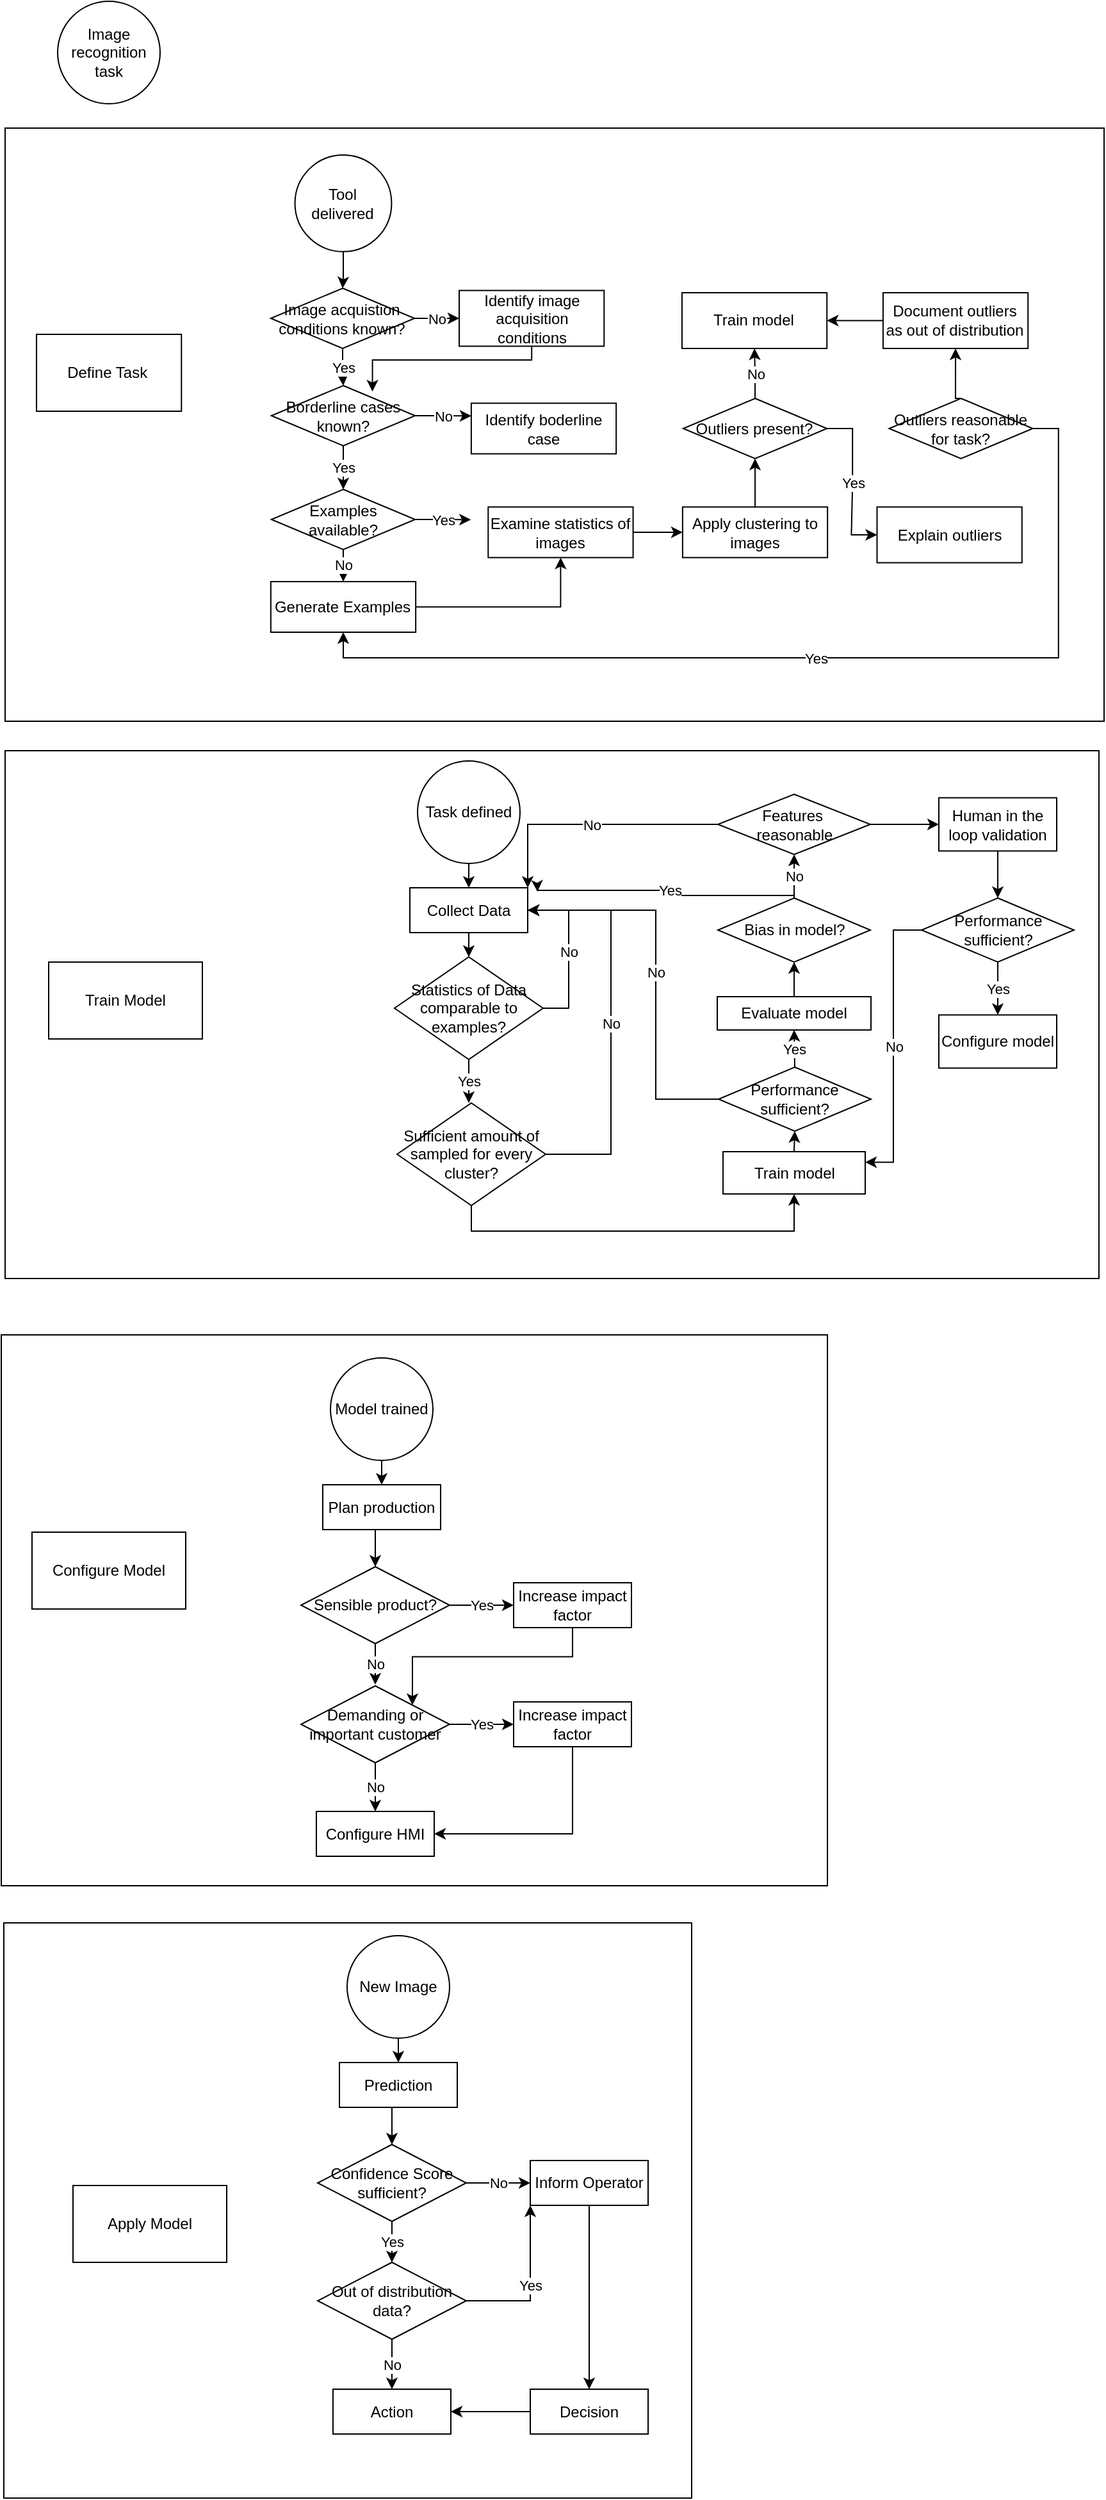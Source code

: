 <mxfile version="24.8.6">
  <diagram id="C5RBs43oDa-KdzZeNtuy" name="Page-1">
    <mxGraphModel dx="1572" dy="1022" grid="0" gridSize="10" guides="1" tooltips="1" connect="1" arrows="1" fold="1" page="1" pageScale="1" pageWidth="827" pageHeight="1169" math="0" shadow="0">
      <root>
        <mxCell id="WIyWlLk6GJQsqaUBKTNV-0" />
        <mxCell id="WIyWlLk6GJQsqaUBKTNV-1" parent="WIyWlLk6GJQsqaUBKTNV-0" />
        <mxCell id="RzqzO9-HQequwZ4lyPk2-33" value="" style="group" vertex="1" connectable="0" parent="WIyWlLk6GJQsqaUBKTNV-1">
          <mxGeometry x="133" y="1518" width="537" height="449" as="geometry" />
        </mxCell>
        <mxCell id="RzqzO9-HQequwZ4lyPk2-32" value="" style="rounded=0;whiteSpace=wrap;html=1;" vertex="1" parent="RzqzO9-HQequwZ4lyPk2-33">
          <mxGeometry width="537" height="449" as="geometry" />
        </mxCell>
        <mxCell id="RzqzO9-HQequwZ4lyPk2-4" value="Apply Model" style="rounded=0;whiteSpace=wrap;html=1;" vertex="1" parent="RzqzO9-HQequwZ4lyPk2-33">
          <mxGeometry x="54" y="205" width="120" height="60" as="geometry" />
        </mxCell>
        <mxCell id="RzqzO9-HQequwZ4lyPk2-19" style="edgeStyle=orthogonalEdgeStyle;rounded=0;orthogonalLoop=1;jettySize=auto;html=1;exitX=0.5;exitY=1;exitDx=0;exitDy=0;entryX=0.5;entryY=0;entryDx=0;entryDy=0;" edge="1" parent="RzqzO9-HQequwZ4lyPk2-33" source="RzqzO9-HQequwZ4lyPk2-8" target="RzqzO9-HQequwZ4lyPk2-9">
          <mxGeometry relative="1" as="geometry" />
        </mxCell>
        <mxCell id="RzqzO9-HQequwZ4lyPk2-8" value="New Image" style="ellipse;whiteSpace=wrap;html=1;aspect=fixed;" vertex="1" parent="RzqzO9-HQequwZ4lyPk2-33">
          <mxGeometry x="268" y="10" width="80" height="80" as="geometry" />
        </mxCell>
        <mxCell id="RzqzO9-HQequwZ4lyPk2-18" style="edgeStyle=orthogonalEdgeStyle;rounded=0;orthogonalLoop=1;jettySize=auto;html=1;exitX=0.5;exitY=1;exitDx=0;exitDy=0;entryX=0.5;entryY=0;entryDx=0;entryDy=0;" edge="1" parent="RzqzO9-HQequwZ4lyPk2-33" source="RzqzO9-HQequwZ4lyPk2-9" target="RzqzO9-HQequwZ4lyPk2-10">
          <mxGeometry relative="1" as="geometry" />
        </mxCell>
        <mxCell id="RzqzO9-HQequwZ4lyPk2-9" value="Prediction" style="rounded=0;whiteSpace=wrap;html=1;" vertex="1" parent="RzqzO9-HQequwZ4lyPk2-33">
          <mxGeometry x="262" y="109" width="92" height="35" as="geometry" />
        </mxCell>
        <mxCell id="RzqzO9-HQequwZ4lyPk2-14" value="No" style="edgeStyle=orthogonalEdgeStyle;rounded=0;orthogonalLoop=1;jettySize=auto;html=1;exitX=1;exitY=0.5;exitDx=0;exitDy=0;entryX=0;entryY=0.5;entryDx=0;entryDy=0;" edge="1" parent="RzqzO9-HQequwZ4lyPk2-33" source="RzqzO9-HQequwZ4lyPk2-10" target="RzqzO9-HQequwZ4lyPk2-12">
          <mxGeometry relative="1" as="geometry" />
        </mxCell>
        <mxCell id="RzqzO9-HQequwZ4lyPk2-111" value="Yes" style="edgeStyle=orthogonalEdgeStyle;rounded=0;orthogonalLoop=1;jettySize=auto;html=1;exitX=0.5;exitY=1;exitDx=0;exitDy=0;entryX=0.5;entryY=0;entryDx=0;entryDy=0;" edge="1" parent="RzqzO9-HQequwZ4lyPk2-33" source="RzqzO9-HQequwZ4lyPk2-10" target="RzqzO9-HQequwZ4lyPk2-109">
          <mxGeometry relative="1" as="geometry" />
        </mxCell>
        <mxCell id="RzqzO9-HQequwZ4lyPk2-10" value="Confidence Score sufficient?" style="rhombus;whiteSpace=wrap;html=1;" vertex="1" parent="RzqzO9-HQequwZ4lyPk2-33">
          <mxGeometry x="245" y="173" width="116" height="60" as="geometry" />
        </mxCell>
        <mxCell id="RzqzO9-HQequwZ4lyPk2-11" value="Action" style="rounded=0;whiteSpace=wrap;html=1;" vertex="1" parent="RzqzO9-HQequwZ4lyPk2-33">
          <mxGeometry x="257" y="364" width="92" height="35" as="geometry" />
        </mxCell>
        <mxCell id="RzqzO9-HQequwZ4lyPk2-16" style="edgeStyle=orthogonalEdgeStyle;rounded=0;orthogonalLoop=1;jettySize=auto;html=1;exitX=0.5;exitY=1;exitDx=0;exitDy=0;entryX=0.5;entryY=0;entryDx=0;entryDy=0;" edge="1" parent="RzqzO9-HQequwZ4lyPk2-33" source="RzqzO9-HQequwZ4lyPk2-12" target="RzqzO9-HQequwZ4lyPk2-13">
          <mxGeometry relative="1" as="geometry" />
        </mxCell>
        <mxCell id="RzqzO9-HQequwZ4lyPk2-12" value="Inform Operator" style="rounded=0;whiteSpace=wrap;html=1;" vertex="1" parent="RzqzO9-HQequwZ4lyPk2-33">
          <mxGeometry x="411" y="185.5" width="92" height="35" as="geometry" />
        </mxCell>
        <mxCell id="RzqzO9-HQequwZ4lyPk2-17" style="edgeStyle=orthogonalEdgeStyle;rounded=0;orthogonalLoop=1;jettySize=auto;html=1;exitX=0;exitY=0.5;exitDx=0;exitDy=0;entryX=1;entryY=0.5;entryDx=0;entryDy=0;" edge="1" parent="RzqzO9-HQequwZ4lyPk2-33" source="RzqzO9-HQequwZ4lyPk2-13" target="RzqzO9-HQequwZ4lyPk2-11">
          <mxGeometry relative="1" as="geometry" />
        </mxCell>
        <mxCell id="RzqzO9-HQequwZ4lyPk2-13" value="Decision" style="rounded=0;whiteSpace=wrap;html=1;" vertex="1" parent="RzqzO9-HQequwZ4lyPk2-33">
          <mxGeometry x="411" y="364" width="92" height="35" as="geometry" />
        </mxCell>
        <mxCell id="RzqzO9-HQequwZ4lyPk2-110" value="Yes" style="edgeStyle=orthogonalEdgeStyle;rounded=0;orthogonalLoop=1;jettySize=auto;html=1;exitX=1;exitY=0.5;exitDx=0;exitDy=0;entryX=0;entryY=1;entryDx=0;entryDy=0;" edge="1" parent="RzqzO9-HQequwZ4lyPk2-33" source="RzqzO9-HQequwZ4lyPk2-109" target="RzqzO9-HQequwZ4lyPk2-12">
          <mxGeometry relative="1" as="geometry" />
        </mxCell>
        <mxCell id="RzqzO9-HQequwZ4lyPk2-112" value="No" style="edgeStyle=orthogonalEdgeStyle;rounded=0;orthogonalLoop=1;jettySize=auto;html=1;exitX=0.5;exitY=1;exitDx=0;exitDy=0;entryX=0.5;entryY=0;entryDx=0;entryDy=0;" edge="1" parent="RzqzO9-HQequwZ4lyPk2-33" source="RzqzO9-HQequwZ4lyPk2-109" target="RzqzO9-HQequwZ4lyPk2-11">
          <mxGeometry relative="1" as="geometry" />
        </mxCell>
        <mxCell id="RzqzO9-HQequwZ4lyPk2-109" value="Out of distribution data?" style="rhombus;whiteSpace=wrap;html=1;" vertex="1" parent="RzqzO9-HQequwZ4lyPk2-33">
          <mxGeometry x="245" y="265" width="116" height="60" as="geometry" />
        </mxCell>
        <mxCell id="RzqzO9-HQequwZ4lyPk2-69" value="" style="group" vertex="1" connectable="0" parent="WIyWlLk6GJQsqaUBKTNV-1">
          <mxGeometry x="134" y="603" width="854" height="412" as="geometry" />
        </mxCell>
        <mxCell id="RzqzO9-HQequwZ4lyPk2-68" value="" style="rounded=0;whiteSpace=wrap;html=1;" vertex="1" parent="RzqzO9-HQequwZ4lyPk2-69">
          <mxGeometry width="854" height="412" as="geometry" />
        </mxCell>
        <mxCell id="V6FdQHSJsidJlQXu2uGN-6" value="Train Model" style="rounded=0;whiteSpace=wrap;html=1;" parent="RzqzO9-HQequwZ4lyPk2-69" vertex="1">
          <mxGeometry x="34" y="165" width="120" height="60" as="geometry" />
        </mxCell>
        <mxCell id="RzqzO9-HQequwZ4lyPk2-20" style="edgeStyle=orthogonalEdgeStyle;rounded=0;orthogonalLoop=1;jettySize=auto;html=1;exitX=0.5;exitY=1;exitDx=0;exitDy=0;entryX=0.5;entryY=0;entryDx=0;entryDy=0;" edge="1" parent="RzqzO9-HQequwZ4lyPk2-69" source="RzqzO9-HQequwZ4lyPk2-21" target="RzqzO9-HQequwZ4lyPk2-23">
          <mxGeometry relative="1" as="geometry" />
        </mxCell>
        <mxCell id="RzqzO9-HQequwZ4lyPk2-21" value="Task defined" style="ellipse;whiteSpace=wrap;html=1;aspect=fixed;" vertex="1" parent="RzqzO9-HQequwZ4lyPk2-69">
          <mxGeometry x="322" y="8" width="80" height="80" as="geometry" />
        </mxCell>
        <mxCell id="RzqzO9-HQequwZ4lyPk2-22" style="edgeStyle=orthogonalEdgeStyle;rounded=0;orthogonalLoop=1;jettySize=auto;html=1;exitX=0.5;exitY=1;exitDx=0;exitDy=0;entryX=0.5;entryY=0;entryDx=0;entryDy=0;" edge="1" parent="RzqzO9-HQequwZ4lyPk2-69" source="RzqzO9-HQequwZ4lyPk2-23" target="RzqzO9-HQequwZ4lyPk2-26">
          <mxGeometry relative="1" as="geometry" />
        </mxCell>
        <mxCell id="RzqzO9-HQequwZ4lyPk2-23" value="Collect Data" style="rounded=0;whiteSpace=wrap;html=1;" vertex="1" parent="RzqzO9-HQequwZ4lyPk2-69">
          <mxGeometry x="316" y="107" width="92" height="35" as="geometry" />
        </mxCell>
        <mxCell id="RzqzO9-HQequwZ4lyPk2-24" value="No" style="edgeStyle=orthogonalEdgeStyle;rounded=0;orthogonalLoop=1;jettySize=auto;html=1;exitX=1;exitY=0.5;exitDx=0;exitDy=0;entryX=1;entryY=0.5;entryDx=0;entryDy=0;" edge="1" parent="RzqzO9-HQequwZ4lyPk2-69" source="RzqzO9-HQequwZ4lyPk2-26" target="RzqzO9-HQequwZ4lyPk2-23">
          <mxGeometry relative="1" as="geometry">
            <mxPoint x="465" y="201" as="targetPoint" />
          </mxGeometry>
        </mxCell>
        <mxCell id="RzqzO9-HQequwZ4lyPk2-25" value="Yes" style="edgeStyle=orthogonalEdgeStyle;rounded=0;orthogonalLoop=1;jettySize=auto;html=1;exitX=0.5;exitY=1;exitDx=0;exitDy=0;entryX=0.5;entryY=0;entryDx=0;entryDy=0;" edge="1" parent="RzqzO9-HQequwZ4lyPk2-69" source="RzqzO9-HQequwZ4lyPk2-26">
          <mxGeometry relative="1" as="geometry">
            <mxPoint x="362" y="275" as="targetPoint" />
          </mxGeometry>
        </mxCell>
        <mxCell id="RzqzO9-HQequwZ4lyPk2-26" value="Statistics of Data comparable to examples?" style="rhombus;whiteSpace=wrap;html=1;" vertex="1" parent="RzqzO9-HQequwZ4lyPk2-69">
          <mxGeometry x="304" y="161" width="116" height="80" as="geometry" />
        </mxCell>
        <mxCell id="RzqzO9-HQequwZ4lyPk2-36" value="No" style="edgeStyle=orthogonalEdgeStyle;rounded=0;orthogonalLoop=1;jettySize=auto;html=1;exitX=1;exitY=0.5;exitDx=0;exitDy=0;entryX=1;entryY=0.5;entryDx=0;entryDy=0;" edge="1" parent="RzqzO9-HQequwZ4lyPk2-69" source="RzqzO9-HQequwZ4lyPk2-34" target="RzqzO9-HQequwZ4lyPk2-23">
          <mxGeometry relative="1" as="geometry">
            <Array as="points">
              <mxPoint x="473" y="315" />
              <mxPoint x="473" y="125" />
            </Array>
          </mxGeometry>
        </mxCell>
        <mxCell id="RzqzO9-HQequwZ4lyPk2-38" style="edgeStyle=orthogonalEdgeStyle;rounded=0;orthogonalLoop=1;jettySize=auto;html=1;exitX=0.5;exitY=1;exitDx=0;exitDy=0;entryX=0.5;entryY=1;entryDx=0;entryDy=0;" edge="1" parent="RzqzO9-HQequwZ4lyPk2-69" source="RzqzO9-HQequwZ4lyPk2-34" target="RzqzO9-HQequwZ4lyPk2-37">
          <mxGeometry relative="1" as="geometry" />
        </mxCell>
        <mxCell id="RzqzO9-HQequwZ4lyPk2-34" value="Sufficient amount of sampled for every cluster?" style="rhombus;whiteSpace=wrap;html=1;" vertex="1" parent="RzqzO9-HQequwZ4lyPk2-69">
          <mxGeometry x="306" y="275" width="116" height="80" as="geometry" />
        </mxCell>
        <mxCell id="RzqzO9-HQequwZ4lyPk2-42" style="edgeStyle=orthogonalEdgeStyle;rounded=0;orthogonalLoop=1;jettySize=auto;html=1;exitX=0.5;exitY=0;exitDx=0;exitDy=0;entryX=0.5;entryY=1;entryDx=0;entryDy=0;" edge="1" parent="RzqzO9-HQequwZ4lyPk2-69" source="RzqzO9-HQequwZ4lyPk2-37" target="RzqzO9-HQequwZ4lyPk2-39">
          <mxGeometry relative="1" as="geometry" />
        </mxCell>
        <mxCell id="RzqzO9-HQequwZ4lyPk2-37" value="Train model" style="rounded=0;whiteSpace=wrap;html=1;" vertex="1" parent="RzqzO9-HQequwZ4lyPk2-69">
          <mxGeometry x="560.5" y="313" width="111" height="33" as="geometry" />
        </mxCell>
        <mxCell id="RzqzO9-HQequwZ4lyPk2-40" value="No" style="edgeStyle=orthogonalEdgeStyle;rounded=0;orthogonalLoop=1;jettySize=auto;html=1;entryX=1;entryY=0.5;entryDx=0;entryDy=0;exitX=0;exitY=0.5;exitDx=0;exitDy=0;" edge="1" parent="RzqzO9-HQequwZ4lyPk2-69" source="RzqzO9-HQequwZ4lyPk2-39" target="RzqzO9-HQequwZ4lyPk2-23">
          <mxGeometry relative="1" as="geometry">
            <Array as="points">
              <mxPoint x="508" y="272" />
              <mxPoint x="508" y="125" />
            </Array>
          </mxGeometry>
        </mxCell>
        <mxCell id="RzqzO9-HQequwZ4lyPk2-57" value="Yes" style="edgeStyle=orthogonalEdgeStyle;rounded=0;orthogonalLoop=1;jettySize=auto;html=1;exitX=0.5;exitY=0;exitDx=0;exitDy=0;entryX=0.5;entryY=1;entryDx=0;entryDy=0;" edge="1" parent="RzqzO9-HQequwZ4lyPk2-69" source="RzqzO9-HQequwZ4lyPk2-39" target="RzqzO9-HQequwZ4lyPk2-43">
          <mxGeometry relative="1" as="geometry" />
        </mxCell>
        <mxCell id="RzqzO9-HQequwZ4lyPk2-39" value="Performance sufficient?" style="rhombus;whiteSpace=wrap;html=1;" vertex="1" parent="RzqzO9-HQequwZ4lyPk2-69">
          <mxGeometry x="557" y="247" width="119" height="50" as="geometry" />
        </mxCell>
        <mxCell id="RzqzO9-HQequwZ4lyPk2-58" style="edgeStyle=orthogonalEdgeStyle;rounded=0;orthogonalLoop=1;jettySize=auto;html=1;exitX=0.5;exitY=0;exitDx=0;exitDy=0;entryX=0.5;entryY=1;entryDx=0;entryDy=0;" edge="1" parent="RzqzO9-HQequwZ4lyPk2-69" source="RzqzO9-HQequwZ4lyPk2-43" target="RzqzO9-HQequwZ4lyPk2-45">
          <mxGeometry relative="1" as="geometry" />
        </mxCell>
        <mxCell id="RzqzO9-HQequwZ4lyPk2-43" value="Evaluate model" style="rounded=0;whiteSpace=wrap;html=1;" vertex="1" parent="RzqzO9-HQequwZ4lyPk2-69">
          <mxGeometry x="556" y="192" width="120" height="26" as="geometry" />
        </mxCell>
        <mxCell id="RzqzO9-HQequwZ4lyPk2-51" value="No" style="edgeStyle=orthogonalEdgeStyle;rounded=0;orthogonalLoop=1;jettySize=auto;html=1;exitX=0.5;exitY=0;exitDx=0;exitDy=0;entryX=0.5;entryY=1;entryDx=0;entryDy=0;" edge="1" parent="RzqzO9-HQequwZ4lyPk2-69" source="RzqzO9-HQequwZ4lyPk2-45" target="RzqzO9-HQequwZ4lyPk2-48">
          <mxGeometry relative="1" as="geometry" />
        </mxCell>
        <mxCell id="RzqzO9-HQequwZ4lyPk2-45" value="Bias in model?" style="rhombus;whiteSpace=wrap;html=1;" vertex="1" parent="RzqzO9-HQequwZ4lyPk2-69">
          <mxGeometry x="556.5" y="115" width="119" height="50" as="geometry" />
        </mxCell>
        <mxCell id="RzqzO9-HQequwZ4lyPk2-49" value="No" style="edgeStyle=orthogonalEdgeStyle;rounded=0;orthogonalLoop=1;jettySize=auto;html=1;entryX=1;entryY=0;entryDx=0;entryDy=0;" edge="1" parent="RzqzO9-HQequwZ4lyPk2-69" source="RzqzO9-HQequwZ4lyPk2-48" target="RzqzO9-HQequwZ4lyPk2-23">
          <mxGeometry relative="1" as="geometry" />
        </mxCell>
        <mxCell id="RzqzO9-HQequwZ4lyPk2-53" value="" style="edgeStyle=orthogonalEdgeStyle;rounded=0;orthogonalLoop=1;jettySize=auto;html=1;" edge="1" parent="RzqzO9-HQequwZ4lyPk2-69" source="RzqzO9-HQequwZ4lyPk2-48" target="RzqzO9-HQequwZ4lyPk2-52">
          <mxGeometry relative="1" as="geometry" />
        </mxCell>
        <mxCell id="RzqzO9-HQequwZ4lyPk2-48" value="Features&amp;nbsp;&lt;div&gt;reasonable&lt;/div&gt;" style="rhombus;whiteSpace=wrap;html=1;" vertex="1" parent="RzqzO9-HQequwZ4lyPk2-69">
          <mxGeometry x="556.5" y="34" width="119" height="47" as="geometry" />
        </mxCell>
        <mxCell id="RzqzO9-HQequwZ4lyPk2-50" value="Yes" style="edgeStyle=orthogonalEdgeStyle;rounded=0;orthogonalLoop=1;jettySize=auto;html=1;entryX=1.083;entryY=0.086;entryDx=0;entryDy=0;entryPerimeter=0;" edge="1" parent="RzqzO9-HQequwZ4lyPk2-69" source="RzqzO9-HQequwZ4lyPk2-45" target="RzqzO9-HQequwZ4lyPk2-23">
          <mxGeometry relative="1" as="geometry">
            <Array as="points">
              <mxPoint x="527" y="113" />
              <mxPoint x="527" y="109" />
            </Array>
          </mxGeometry>
        </mxCell>
        <mxCell id="RzqzO9-HQequwZ4lyPk2-64" style="edgeStyle=orthogonalEdgeStyle;rounded=0;orthogonalLoop=1;jettySize=auto;html=1;exitX=0.5;exitY=1;exitDx=0;exitDy=0;entryX=0.5;entryY=0;entryDx=0;entryDy=0;" edge="1" parent="RzqzO9-HQequwZ4lyPk2-69" source="RzqzO9-HQequwZ4lyPk2-52" target="RzqzO9-HQequwZ4lyPk2-62">
          <mxGeometry relative="1" as="geometry" />
        </mxCell>
        <mxCell id="RzqzO9-HQequwZ4lyPk2-52" value="Human in the loop validation" style="whiteSpace=wrap;html=1;" vertex="1" parent="RzqzO9-HQequwZ4lyPk2-69">
          <mxGeometry x="729" y="36.75" width="92" height="41.5" as="geometry" />
        </mxCell>
        <mxCell id="RzqzO9-HQequwZ4lyPk2-65" value="No" style="edgeStyle=orthogonalEdgeStyle;rounded=0;orthogonalLoop=1;jettySize=auto;html=1;exitX=0;exitY=0.5;exitDx=0;exitDy=0;entryX=1;entryY=0.25;entryDx=0;entryDy=0;" edge="1" parent="RzqzO9-HQequwZ4lyPk2-69" source="RzqzO9-HQequwZ4lyPk2-62" target="RzqzO9-HQequwZ4lyPk2-37">
          <mxGeometry relative="1" as="geometry" />
        </mxCell>
        <mxCell id="RzqzO9-HQequwZ4lyPk2-67" value="Yes" style="edgeStyle=orthogonalEdgeStyle;rounded=0;orthogonalLoop=1;jettySize=auto;html=1;exitX=0.5;exitY=1;exitDx=0;exitDy=0;entryX=0.5;entryY=0;entryDx=0;entryDy=0;" edge="1" parent="RzqzO9-HQequwZ4lyPk2-69" source="RzqzO9-HQequwZ4lyPk2-62" target="RzqzO9-HQequwZ4lyPk2-66">
          <mxGeometry relative="1" as="geometry" />
        </mxCell>
        <mxCell id="RzqzO9-HQequwZ4lyPk2-62" value="Performance sufficient?" style="rhombus;whiteSpace=wrap;html=1;" vertex="1" parent="RzqzO9-HQequwZ4lyPk2-69">
          <mxGeometry x="715.5" y="115" width="119" height="50" as="geometry" />
        </mxCell>
        <mxCell id="RzqzO9-HQequwZ4lyPk2-66" value="Configure model" style="whiteSpace=wrap;html=1;" vertex="1" parent="RzqzO9-HQequwZ4lyPk2-69">
          <mxGeometry x="729" y="206.25" width="92" height="41.5" as="geometry" />
        </mxCell>
        <mxCell id="RzqzO9-HQequwZ4lyPk2-70" value="Image recognition task" style="ellipse;whiteSpace=wrap;html=1;aspect=fixed;" vertex="1" parent="WIyWlLk6GJQsqaUBKTNV-1">
          <mxGeometry x="175" y="18" width="80" height="80" as="geometry" />
        </mxCell>
        <mxCell id="RzqzO9-HQequwZ4lyPk2-115" value="" style="group" vertex="1" connectable="0" parent="WIyWlLk6GJQsqaUBKTNV-1">
          <mxGeometry x="134" y="117" width="858" height="463" as="geometry" />
        </mxCell>
        <mxCell id="RzqzO9-HQequwZ4lyPk2-114" value="" style="rounded=0;whiteSpace=wrap;html=1;" vertex="1" parent="RzqzO9-HQequwZ4lyPk2-115">
          <mxGeometry width="858" height="463" as="geometry" />
        </mxCell>
        <mxCell id="V6FdQHSJsidJlQXu2uGN-0" value="Define Task&amp;nbsp;" style="rounded=0;whiteSpace=wrap;html=1;" parent="RzqzO9-HQequwZ4lyPk2-115" vertex="1">
          <mxGeometry x="24.514" y="161" width="113.143" height="60" as="geometry" />
        </mxCell>
        <mxCell id="RzqzO9-HQequwZ4lyPk2-108" style="edgeStyle=orthogonalEdgeStyle;rounded=0;orthogonalLoop=1;jettySize=auto;html=1;exitX=0.5;exitY=1;exitDx=0;exitDy=0;" edge="1" parent="RzqzO9-HQequwZ4lyPk2-115" source="RzqzO9-HQequwZ4lyPk2-71" target="RzqzO9-HQequwZ4lyPk2-73">
          <mxGeometry relative="1" as="geometry" />
        </mxCell>
        <mxCell id="RzqzO9-HQequwZ4lyPk2-71" value="Tool delivered" style="ellipse;whiteSpace=wrap;html=1;aspect=fixed;" vertex="1" parent="RzqzO9-HQequwZ4lyPk2-115">
          <mxGeometry x="226.286" y="21" width="75.429" height="75.429" as="geometry" />
        </mxCell>
        <mxCell id="RzqzO9-HQequwZ4lyPk2-75" value="No" style="edgeStyle=orthogonalEdgeStyle;rounded=0;orthogonalLoop=1;jettySize=auto;html=1;" edge="1" parent="RzqzO9-HQequwZ4lyPk2-115" source="RzqzO9-HQequwZ4lyPk2-73" target="RzqzO9-HQequwZ4lyPk2-74">
          <mxGeometry relative="1" as="geometry" />
        </mxCell>
        <mxCell id="RzqzO9-HQequwZ4lyPk2-77" value="Yes" style="edgeStyle=orthogonalEdgeStyle;rounded=0;orthogonalLoop=1;jettySize=auto;html=1;" edge="1" parent="RzqzO9-HQequwZ4lyPk2-115" source="RzqzO9-HQequwZ4lyPk2-73" target="RzqzO9-HQequwZ4lyPk2-76">
          <mxGeometry relative="1" as="geometry" />
        </mxCell>
        <mxCell id="RzqzO9-HQequwZ4lyPk2-73" value="Image acquistion conditions known?" style="rhombus;whiteSpace=wrap;html=1;" vertex="1" parent="RzqzO9-HQequwZ4lyPk2-115">
          <mxGeometry x="207.429" y="125" width="112.2" height="47" as="geometry" />
        </mxCell>
        <mxCell id="RzqzO9-HQequwZ4lyPk2-74" value="Identify image acquisition conditions" style="whiteSpace=wrap;html=1;" vertex="1" parent="RzqzO9-HQequwZ4lyPk2-115">
          <mxGeometry x="354.514" y="126.75" width="113.143" height="43.5" as="geometry" />
        </mxCell>
        <mxCell id="RzqzO9-HQequwZ4lyPk2-84" value="Yes" style="edgeStyle=orthogonalEdgeStyle;rounded=0;orthogonalLoop=1;jettySize=auto;html=1;" edge="1" parent="RzqzO9-HQequwZ4lyPk2-115" source="RzqzO9-HQequwZ4lyPk2-76" target="RzqzO9-HQequwZ4lyPk2-83">
          <mxGeometry relative="1" as="geometry" />
        </mxCell>
        <mxCell id="RzqzO9-HQequwZ4lyPk2-86" value="No" style="edgeStyle=orthogonalEdgeStyle;rounded=0;orthogonalLoop=1;jettySize=auto;html=1;exitX=1;exitY=0.5;exitDx=0;exitDy=0;entryX=0;entryY=0.25;entryDx=0;entryDy=0;" edge="1" parent="RzqzO9-HQequwZ4lyPk2-115" source="RzqzO9-HQequwZ4lyPk2-76" target="RzqzO9-HQequwZ4lyPk2-85">
          <mxGeometry relative="1" as="geometry" />
        </mxCell>
        <mxCell id="RzqzO9-HQequwZ4lyPk2-76" value="Borderline cases known?" style="rhombus;whiteSpace=wrap;html=1;" vertex="1" parent="RzqzO9-HQequwZ4lyPk2-115">
          <mxGeometry x="207.9" y="201" width="112.2" height="47" as="geometry" />
        </mxCell>
        <mxCell id="RzqzO9-HQequwZ4lyPk2-93" style="edgeStyle=orthogonalEdgeStyle;rounded=0;orthogonalLoop=1;jettySize=auto;html=1;exitX=1;exitY=0.5;exitDx=0;exitDy=0;entryX=0.5;entryY=1;entryDx=0;entryDy=0;" edge="1" parent="RzqzO9-HQequwZ4lyPk2-115" source="RzqzO9-HQequwZ4lyPk2-78" target="RzqzO9-HQequwZ4lyPk2-92">
          <mxGeometry relative="1" as="geometry" />
        </mxCell>
        <mxCell id="RzqzO9-HQequwZ4lyPk2-78" value="Generate Examples" style="whiteSpace=wrap;html=1;" vertex="1" parent="RzqzO9-HQequwZ4lyPk2-115">
          <mxGeometry x="207.429" y="354" width="113.143" height="39.5" as="geometry" />
        </mxCell>
        <mxCell id="RzqzO9-HQequwZ4lyPk2-80" style="edgeStyle=orthogonalEdgeStyle;rounded=0;orthogonalLoop=1;jettySize=auto;html=1;exitX=0.5;exitY=1;exitDx=0;exitDy=0;entryX=0.703;entryY=0.098;entryDx=0;entryDy=0;entryPerimeter=0;" edge="1" parent="RzqzO9-HQequwZ4lyPk2-115" source="RzqzO9-HQequwZ4lyPk2-74" target="RzqzO9-HQequwZ4lyPk2-76">
          <mxGeometry relative="1" as="geometry">
            <Array as="points">
              <mxPoint x="411.086" y="181" />
              <mxPoint x="286.629" y="181" />
            </Array>
          </mxGeometry>
        </mxCell>
        <mxCell id="RzqzO9-HQequwZ4lyPk2-88" value="No" style="edgeStyle=orthogonalEdgeStyle;rounded=0;orthogonalLoop=1;jettySize=auto;html=1;exitX=0.5;exitY=1;exitDx=0;exitDy=0;entryX=0.5;entryY=0;entryDx=0;entryDy=0;" edge="1" parent="RzqzO9-HQequwZ4lyPk2-115" source="RzqzO9-HQequwZ4lyPk2-83" target="RzqzO9-HQequwZ4lyPk2-78">
          <mxGeometry relative="1" as="geometry" />
        </mxCell>
        <mxCell id="RzqzO9-HQequwZ4lyPk2-90" value="Yes" style="edgeStyle=orthogonalEdgeStyle;rounded=0;orthogonalLoop=1;jettySize=auto;html=1;exitX=1;exitY=0.5;exitDx=0;exitDy=0;" edge="1" parent="RzqzO9-HQequwZ4lyPk2-115" source="RzqzO9-HQequwZ4lyPk2-83">
          <mxGeometry relative="1" as="geometry">
            <mxPoint x="363.629" y="305.632" as="targetPoint" />
          </mxGeometry>
        </mxCell>
        <mxCell id="RzqzO9-HQequwZ4lyPk2-83" value="Examples available?" style="rhombus;whiteSpace=wrap;html=1;" vertex="1" parent="RzqzO9-HQequwZ4lyPk2-115">
          <mxGeometry x="207.9" y="282" width="112.2" height="47" as="geometry" />
        </mxCell>
        <mxCell id="RzqzO9-HQequwZ4lyPk2-85" value="Identify boderline case" style="whiteSpace=wrap;html=1;" vertex="1" parent="RzqzO9-HQequwZ4lyPk2-115">
          <mxGeometry x="363.943" y="214.75" width="113.143" height="39.5" as="geometry" />
        </mxCell>
        <mxCell id="RzqzO9-HQequwZ4lyPk2-98" style="edgeStyle=orthogonalEdgeStyle;rounded=0;orthogonalLoop=1;jettySize=auto;html=1;exitX=0.5;exitY=0;exitDx=0;exitDy=0;entryX=0.5;entryY=1;entryDx=0;entryDy=0;" edge="1" parent="RzqzO9-HQequwZ4lyPk2-115" source="RzqzO9-HQequwZ4lyPk2-89" target="RzqzO9-HQequwZ4lyPk2-97">
          <mxGeometry relative="1" as="geometry" />
        </mxCell>
        <mxCell id="RzqzO9-HQequwZ4lyPk2-89" value="Apply clustering to images" style="whiteSpace=wrap;html=1;" vertex="1" parent="RzqzO9-HQequwZ4lyPk2-115">
          <mxGeometry x="528.943" y="295.75" width="113.143" height="39.5" as="geometry" />
        </mxCell>
        <mxCell id="RzqzO9-HQequwZ4lyPk2-94" style="edgeStyle=orthogonalEdgeStyle;rounded=0;orthogonalLoop=1;jettySize=auto;html=1;exitX=1;exitY=0.5;exitDx=0;exitDy=0;entryX=0;entryY=0.5;entryDx=0;entryDy=0;" edge="1" parent="RzqzO9-HQequwZ4lyPk2-115" source="RzqzO9-HQequwZ4lyPk2-92" target="RzqzO9-HQequwZ4lyPk2-89">
          <mxGeometry relative="1" as="geometry" />
        </mxCell>
        <mxCell id="RzqzO9-HQequwZ4lyPk2-92" value="Examine statistics of images" style="whiteSpace=wrap;html=1;" vertex="1" parent="RzqzO9-HQequwZ4lyPk2-115">
          <mxGeometry x="377.143" y="295.75" width="113.143" height="39.5" as="geometry" />
        </mxCell>
        <mxCell id="RzqzO9-HQequwZ4lyPk2-100" value="No" style="edgeStyle=orthogonalEdgeStyle;rounded=0;orthogonalLoop=1;jettySize=auto;html=1;exitX=0.5;exitY=0;exitDx=0;exitDy=0;" edge="1" parent="RzqzO9-HQequwZ4lyPk2-115" source="RzqzO9-HQequwZ4lyPk2-97" target="RzqzO9-HQequwZ4lyPk2-99">
          <mxGeometry relative="1" as="geometry" />
        </mxCell>
        <mxCell id="RzqzO9-HQequwZ4lyPk2-102" value="Yes" style="edgeStyle=orthogonalEdgeStyle;rounded=0;orthogonalLoop=1;jettySize=auto;html=1;exitX=1;exitY=0.5;exitDx=0;exitDy=0;entryX=0;entryY=0.5;entryDx=0;entryDy=0;" edge="1" parent="RzqzO9-HQequwZ4lyPk2-115" source="RzqzO9-HQequwZ4lyPk2-97" target="RzqzO9-HQequwZ4lyPk2-101">
          <mxGeometry relative="1" as="geometry" />
        </mxCell>
        <mxCell id="RzqzO9-HQequwZ4lyPk2-97" value="Outliers present?" style="rhombus;whiteSpace=wrap;html=1;" vertex="1" parent="RzqzO9-HQequwZ4lyPk2-115">
          <mxGeometry x="529.414" y="211" width="112.2" height="47" as="geometry" />
        </mxCell>
        <mxCell id="RzqzO9-HQequwZ4lyPk2-99" value="Train model" style="whiteSpace=wrap;html=1;" vertex="1" parent="RzqzO9-HQequwZ4lyPk2-115">
          <mxGeometry x="528.471" y="128.5" width="113.143" height="43.5" as="geometry" />
        </mxCell>
        <mxCell id="RzqzO9-HQequwZ4lyPk2-101" value="Explain outliers" style="whiteSpace=wrap;html=1;" vertex="1" parent="RzqzO9-HQequwZ4lyPk2-115">
          <mxGeometry x="680.743" y="295.75" width="113.143" height="43.5" as="geometry" />
        </mxCell>
        <mxCell id="RzqzO9-HQequwZ4lyPk2-104" value="Yes" style="edgeStyle=orthogonalEdgeStyle;rounded=0;orthogonalLoop=1;jettySize=auto;html=1;exitX=1;exitY=0.5;exitDx=0;exitDy=0;entryX=0.5;entryY=1;entryDx=0;entryDy=0;" edge="1" parent="RzqzO9-HQequwZ4lyPk2-115" source="RzqzO9-HQequwZ4lyPk2-103" target="RzqzO9-HQequwZ4lyPk2-78">
          <mxGeometry relative="1" as="geometry" />
        </mxCell>
        <mxCell id="RzqzO9-HQequwZ4lyPk2-106" style="edgeStyle=orthogonalEdgeStyle;rounded=0;orthogonalLoop=1;jettySize=auto;html=1;exitX=0.5;exitY=0;exitDx=0;exitDy=0;entryX=0.5;entryY=1;entryDx=0;entryDy=0;" edge="1" parent="RzqzO9-HQequwZ4lyPk2-115" source="RzqzO9-HQequwZ4lyPk2-103" target="RzqzO9-HQequwZ4lyPk2-105">
          <mxGeometry relative="1" as="geometry" />
        </mxCell>
        <mxCell id="RzqzO9-HQequwZ4lyPk2-103" value="Outliers reasonable for task?" style="rhombus;whiteSpace=wrap;html=1;" vertex="1" parent="RzqzO9-HQequwZ4lyPk2-115">
          <mxGeometry x="690.171" y="211" width="112.2" height="47" as="geometry" />
        </mxCell>
        <mxCell id="RzqzO9-HQequwZ4lyPk2-107" style="edgeStyle=orthogonalEdgeStyle;rounded=0;orthogonalLoop=1;jettySize=auto;html=1;exitX=0;exitY=0.5;exitDx=0;exitDy=0;entryX=1;entryY=0.5;entryDx=0;entryDy=0;" edge="1" parent="RzqzO9-HQequwZ4lyPk2-115" source="RzqzO9-HQequwZ4lyPk2-105" target="RzqzO9-HQequwZ4lyPk2-99">
          <mxGeometry relative="1" as="geometry" />
        </mxCell>
        <mxCell id="RzqzO9-HQequwZ4lyPk2-105" value="Document outliers as out of distribution" style="whiteSpace=wrap;html=1;" vertex="1" parent="RzqzO9-HQequwZ4lyPk2-115">
          <mxGeometry x="685.457" y="128.5" width="113.143" height="43.5" as="geometry" />
        </mxCell>
        <mxCell id="RzqzO9-HQequwZ4lyPk2-139" value="" style="group" vertex="1" connectable="0" parent="WIyWlLk6GJQsqaUBKTNV-1">
          <mxGeometry x="131" y="1059" width="645" height="430" as="geometry" />
        </mxCell>
        <mxCell id="RzqzO9-HQequwZ4lyPk2-138" value="" style="rounded=0;whiteSpace=wrap;html=1;" vertex="1" parent="RzqzO9-HQequwZ4lyPk2-139">
          <mxGeometry width="645" height="430" as="geometry" />
        </mxCell>
        <mxCell id="RzqzO9-HQequwZ4lyPk2-3" value="Configure Model" style="rounded=0;whiteSpace=wrap;html=1;" vertex="1" parent="RzqzO9-HQequwZ4lyPk2-139">
          <mxGeometry x="24" y="154" width="120" height="60" as="geometry" />
        </mxCell>
        <mxCell id="RzqzO9-HQequwZ4lyPk2-116" style="edgeStyle=orthogonalEdgeStyle;rounded=0;orthogonalLoop=1;jettySize=auto;html=1;exitX=0.5;exitY=1;exitDx=0;exitDy=0;entryX=0.5;entryY=0;entryDx=0;entryDy=0;" edge="1" parent="RzqzO9-HQequwZ4lyPk2-139" source="RzqzO9-HQequwZ4lyPk2-117" target="RzqzO9-HQequwZ4lyPk2-119">
          <mxGeometry relative="1" as="geometry" />
        </mxCell>
        <mxCell id="RzqzO9-HQequwZ4lyPk2-117" value="Model trained" style="ellipse;whiteSpace=wrap;html=1;aspect=fixed;" vertex="1" parent="RzqzO9-HQequwZ4lyPk2-139">
          <mxGeometry x="257" y="18" width="80" height="80" as="geometry" />
        </mxCell>
        <mxCell id="RzqzO9-HQequwZ4lyPk2-118" style="edgeStyle=orthogonalEdgeStyle;rounded=0;orthogonalLoop=1;jettySize=auto;html=1;exitX=0.5;exitY=1;exitDx=0;exitDy=0;entryX=0.5;entryY=0;entryDx=0;entryDy=0;" edge="1" parent="RzqzO9-HQequwZ4lyPk2-139" source="RzqzO9-HQequwZ4lyPk2-119" target="RzqzO9-HQequwZ4lyPk2-122">
          <mxGeometry relative="1" as="geometry" />
        </mxCell>
        <mxCell id="RzqzO9-HQequwZ4lyPk2-119" value="Plan production" style="rounded=0;whiteSpace=wrap;html=1;" vertex="1" parent="RzqzO9-HQequwZ4lyPk2-139">
          <mxGeometry x="251" y="117" width="92" height="35" as="geometry" />
        </mxCell>
        <mxCell id="RzqzO9-HQequwZ4lyPk2-120" value="Yes" style="edgeStyle=orthogonalEdgeStyle;rounded=0;orthogonalLoop=1;jettySize=auto;html=1;exitX=1;exitY=0.5;exitDx=0;exitDy=0;entryX=0;entryY=0.5;entryDx=0;entryDy=0;" edge="1" parent="RzqzO9-HQequwZ4lyPk2-139" source="RzqzO9-HQequwZ4lyPk2-122" target="RzqzO9-HQequwZ4lyPk2-125">
          <mxGeometry relative="1" as="geometry" />
        </mxCell>
        <mxCell id="RzqzO9-HQequwZ4lyPk2-121" value="No" style="edgeStyle=orthogonalEdgeStyle;rounded=0;orthogonalLoop=1;jettySize=auto;html=1;exitX=0.5;exitY=1;exitDx=0;exitDy=0;entryX=0.5;entryY=0;entryDx=0;entryDy=0;" edge="1" parent="RzqzO9-HQequwZ4lyPk2-139" source="RzqzO9-HQequwZ4lyPk2-122">
          <mxGeometry relative="1" as="geometry">
            <mxPoint x="292" y="273" as="targetPoint" />
          </mxGeometry>
        </mxCell>
        <mxCell id="RzqzO9-HQequwZ4lyPk2-122" value="Sensible product?" style="rhombus;whiteSpace=wrap;html=1;" vertex="1" parent="RzqzO9-HQequwZ4lyPk2-139">
          <mxGeometry x="234" y="181" width="116" height="60" as="geometry" />
        </mxCell>
        <mxCell id="RzqzO9-HQequwZ4lyPk2-132" style="edgeStyle=orthogonalEdgeStyle;rounded=0;orthogonalLoop=1;jettySize=auto;html=1;exitX=0.5;exitY=1;exitDx=0;exitDy=0;entryX=1;entryY=0;entryDx=0;entryDy=0;" edge="1" parent="RzqzO9-HQequwZ4lyPk2-139" source="RzqzO9-HQequwZ4lyPk2-125" target="RzqzO9-HQequwZ4lyPk2-131">
          <mxGeometry relative="1" as="geometry" />
        </mxCell>
        <mxCell id="RzqzO9-HQequwZ4lyPk2-125" value="Increase impact factor" style="rounded=0;whiteSpace=wrap;html=1;" vertex="1" parent="RzqzO9-HQequwZ4lyPk2-139">
          <mxGeometry x="400" y="193.5" width="92" height="35" as="geometry" />
        </mxCell>
        <mxCell id="RzqzO9-HQequwZ4lyPk2-129" value="No" style="edgeStyle=orthogonalEdgeStyle;rounded=0;orthogonalLoop=1;jettySize=auto;html=1;exitX=0.5;exitY=1;exitDx=0;exitDy=0;entryX=0.5;entryY=0;entryDx=0;entryDy=0;" edge="1" parent="RzqzO9-HQequwZ4lyPk2-139">
          <mxGeometry relative="1" as="geometry">
            <mxPoint x="292" y="333" as="sourcePoint" />
            <mxPoint x="292" y="372" as="targetPoint" />
          </mxGeometry>
        </mxCell>
        <mxCell id="RzqzO9-HQequwZ4lyPk2-134" value="Yes" style="edgeStyle=orthogonalEdgeStyle;rounded=0;orthogonalLoop=1;jettySize=auto;html=1;exitX=1;exitY=0.5;exitDx=0;exitDy=0;entryX=0;entryY=0.5;entryDx=0;entryDy=0;" edge="1" parent="RzqzO9-HQequwZ4lyPk2-139" source="RzqzO9-HQequwZ4lyPk2-131" target="RzqzO9-HQequwZ4lyPk2-133">
          <mxGeometry relative="1" as="geometry" />
        </mxCell>
        <mxCell id="RzqzO9-HQequwZ4lyPk2-131" value="Demanding or important customer" style="rhombus;whiteSpace=wrap;html=1;" vertex="1" parent="RzqzO9-HQequwZ4lyPk2-139">
          <mxGeometry x="234" y="274" width="116" height="60" as="geometry" />
        </mxCell>
        <mxCell id="RzqzO9-HQequwZ4lyPk2-137" style="edgeStyle=orthogonalEdgeStyle;rounded=0;orthogonalLoop=1;jettySize=auto;html=1;exitX=0.5;exitY=1;exitDx=0;exitDy=0;entryX=1;entryY=0.5;entryDx=0;entryDy=0;" edge="1" parent="RzqzO9-HQequwZ4lyPk2-139" source="RzqzO9-HQequwZ4lyPk2-133" target="RzqzO9-HQequwZ4lyPk2-136">
          <mxGeometry relative="1" as="geometry" />
        </mxCell>
        <mxCell id="RzqzO9-HQequwZ4lyPk2-133" value="Increase impact factor" style="rounded=0;whiteSpace=wrap;html=1;" vertex="1" parent="RzqzO9-HQequwZ4lyPk2-139">
          <mxGeometry x="400" y="286.5" width="92" height="35" as="geometry" />
        </mxCell>
        <mxCell id="RzqzO9-HQequwZ4lyPk2-136" value="Configure HMI" style="rounded=0;whiteSpace=wrap;html=1;" vertex="1" parent="RzqzO9-HQequwZ4lyPk2-139">
          <mxGeometry x="246" y="372" width="92" height="35" as="geometry" />
        </mxCell>
      </root>
    </mxGraphModel>
  </diagram>
</mxfile>
